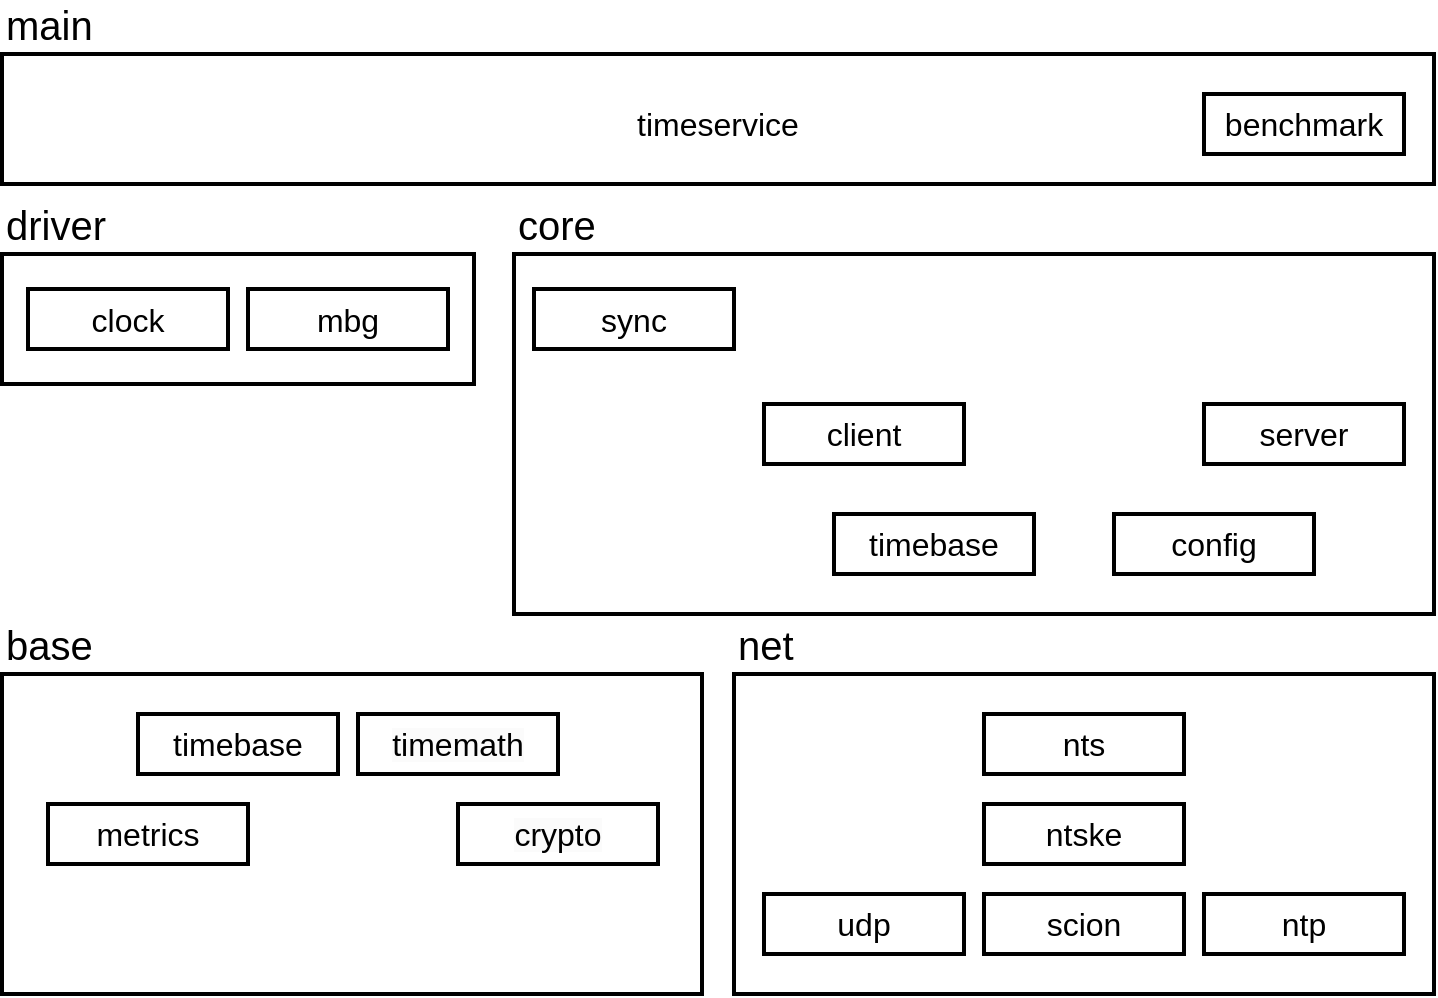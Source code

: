 <mxfile version="21.5.2" type="device">
  <diagram name="Page-1" id="HTUwYHt3VzpCZc9oLMJZ">
    <mxGraphModel dx="794" dy="522" grid="1" gridSize="10" guides="1" tooltips="1" connect="1" arrows="1" fold="1" page="1" pageScale="1" pageWidth="827" pageHeight="1169" math="0" shadow="0">
      <root>
        <mxCell id="0" />
        <mxCell id="1" parent="0" />
        <mxCell id="_VvQWjx-WPApXE7I4COp-24" value="main" style="rounded=0;whiteSpace=wrap;html=1;labelBackgroundColor=none;labelPosition=center;verticalLabelPosition=top;align=left;verticalAlign=bottom;fontSize=20;strokeWidth=2;fillColor=none;" parent="1" vertex="1">
          <mxGeometry x="64" y="40" width="716" height="65" as="geometry" />
        </mxCell>
        <mxCell id="_VvQWjx-WPApXE7I4COp-27" value="core" style="rounded=0;whiteSpace=wrap;html=1;labelBackgroundColor=none;labelPosition=center;verticalLabelPosition=top;align=left;verticalAlign=bottom;fontSize=20;strokeWidth=2;fillColor=none;" parent="1" vertex="1">
          <mxGeometry x="320" y="140" width="460" height="180" as="geometry" />
        </mxCell>
        <mxCell id="_VvQWjx-WPApXE7I4COp-28" value="sync" style="text;html=1;fillColor=none;align=center;verticalAlign=middle;whiteSpace=wrap;rounded=0;strokeWidth=2;fontSize=16;labelBackgroundColor=none;strokeColor=default;" parent="1" vertex="1">
          <mxGeometry x="330" y="157.5" width="100" height="30" as="geometry" />
        </mxCell>
        <mxCell id="_VvQWjx-WPApXE7I4COp-44" value="client" style="text;html=1;fillColor=none;align=center;verticalAlign=middle;whiteSpace=wrap;rounded=0;strokeWidth=2;fontSize=16;labelBackgroundColor=none;strokeColor=default;" parent="1" vertex="1">
          <mxGeometry x="445" y="215" width="100" height="30" as="geometry" />
        </mxCell>
        <mxCell id="_VvQWjx-WPApXE7I4COp-45" value="timebase" style="text;html=1;fillColor=none;align=center;verticalAlign=middle;whiteSpace=wrap;rounded=0;strokeWidth=2;fontSize=16;labelBackgroundColor=none;strokeColor=default;" parent="1" vertex="1">
          <mxGeometry x="480" y="270" width="100" height="30" as="geometry" />
        </mxCell>
        <mxCell id="_VvQWjx-WPApXE7I4COp-46" value="server" style="text;html=1;fillColor=none;align=center;verticalAlign=middle;whiteSpace=wrap;rounded=0;strokeWidth=2;fontSize=16;labelBackgroundColor=none;strokeColor=default;" parent="1" vertex="1">
          <mxGeometry x="665" y="215" width="100" height="30" as="geometry" />
        </mxCell>
        <mxCell id="_VvQWjx-WPApXE7I4COp-16" value="net" style="rounded=0;whiteSpace=wrap;html=1;labelBackgroundColor=none;labelPosition=center;verticalLabelPosition=top;align=left;verticalAlign=bottom;fontSize=20;strokeWidth=2;fillColor=none;" parent="1" vertex="1">
          <mxGeometry x="430" y="350" width="350" height="160" as="geometry" />
        </mxCell>
        <mxCell id="_VvQWjx-WPApXE7I4COp-13" value="udp" style="text;html=1;fillColor=none;align=center;verticalAlign=middle;whiteSpace=wrap;rounded=0;strokeWidth=2;fontSize=16;labelBackgroundColor=none;strokeColor=default;" parent="1" vertex="1">
          <mxGeometry x="445" y="460" width="100" height="30" as="geometry" />
        </mxCell>
        <mxCell id="_VvQWjx-WPApXE7I4COp-14" value="scion" style="text;html=1;fillColor=none;align=center;verticalAlign=middle;whiteSpace=wrap;rounded=0;strokeWidth=2;fontSize=16;labelBackgroundColor=none;strokeColor=default;" parent="1" vertex="1">
          <mxGeometry x="555" y="460" width="100" height="30" as="geometry" />
        </mxCell>
        <mxCell id="_VvQWjx-WPApXE7I4COp-15" value="ntp" style="text;html=1;fillColor=none;align=center;verticalAlign=middle;whiteSpace=wrap;rounded=0;strokeWidth=2;fontSize=16;labelBackgroundColor=none;strokeColor=default;" parent="1" vertex="1">
          <mxGeometry x="665" y="460" width="100" height="30" as="geometry" />
        </mxCell>
        <mxCell id="_VvQWjx-WPApXE7I4COp-47" value="timeservice" style="text;html=1;strokeColor=none;fillColor=none;align=center;verticalAlign=middle;whiteSpace=wrap;rounded=0;fontSize=16;" parent="1" vertex="1">
          <mxGeometry x="392" y="60" width="60" height="30" as="geometry" />
        </mxCell>
        <mxCell id="_VvQWjx-WPApXE7I4COp-19" value="driver" style="rounded=0;whiteSpace=wrap;html=1;labelBackgroundColor=none;labelPosition=center;verticalLabelPosition=top;align=left;verticalAlign=bottom;fontSize=20;strokeWidth=2;fillColor=none;" parent="1" vertex="1">
          <mxGeometry x="64" y="140" width="236" height="65" as="geometry" />
        </mxCell>
        <mxCell id="_VvQWjx-WPApXE7I4COp-20" value="clock" style="text;html=1;fillColor=none;align=center;verticalAlign=middle;whiteSpace=wrap;rounded=0;strokeWidth=2;fontSize=16;labelBackgroundColor=none;strokeColor=default;" parent="1" vertex="1">
          <mxGeometry x="77" y="157.5" width="100" height="30" as="geometry" />
        </mxCell>
        <mxCell id="_VvQWjx-WPApXE7I4COp-21" value="mbg" style="text;html=1;fillColor=none;align=center;verticalAlign=middle;whiteSpace=wrap;rounded=0;strokeWidth=2;fontSize=16;labelBackgroundColor=none;strokeColor=default;" parent="1" vertex="1">
          <mxGeometry x="187" y="157.5" width="100" height="30" as="geometry" />
        </mxCell>
        <mxCell id="_VvQWjx-WPApXE7I4COp-10" value="base" style="rounded=0;whiteSpace=wrap;html=1;labelBackgroundColor=none;labelPosition=center;verticalLabelPosition=top;align=left;verticalAlign=bottom;fontSize=20;strokeWidth=2;fillColor=none;" parent="1" vertex="1">
          <mxGeometry x="64" y="350" width="350" height="160" as="geometry" />
        </mxCell>
        <mxCell id="_VvQWjx-WPApXE7I4COp-2" value="timebase" style="text;html=1;fillColor=none;align=center;verticalAlign=middle;whiteSpace=wrap;rounded=0;strokeWidth=2;fontSize=16;labelBackgroundColor=none;strokeColor=default;" parent="1" vertex="1">
          <mxGeometry x="132" y="370" width="100" height="30" as="geometry" />
        </mxCell>
        <mxCell id="_VvQWjx-WPApXE7I4COp-3" value="&lt;span style=&quot;caret-color: rgb(0, 0, 0); color: rgb(0, 0, 0); font-family: Helvetica; font-size: 16px; font-style: normal; font-variant-caps: normal; font-weight: 400; letter-spacing: normal; text-align: center; text-indent: 0px; text-transform: none; word-spacing: 0px; -webkit-text-stroke-width: 0px; background-color: rgb(251, 251, 251); text-decoration: none; float: none; display: inline !important;&quot;&gt;timemath&lt;/span&gt;" style="text;html=1;fillColor=none;align=center;verticalAlign=middle;whiteSpace=wrap;rounded=0;strokeWidth=2;fontSize=16;labelBackgroundColor=none;strokeColor=default;" parent="1" vertex="1">
          <mxGeometry x="242" y="370" width="100" height="30" as="geometry" />
        </mxCell>
        <mxCell id="_VvQWjx-WPApXE7I4COp-4" value="metrics" style="text;html=1;fillColor=none;align=center;verticalAlign=middle;whiteSpace=wrap;rounded=0;strokeWidth=2;fontSize=16;labelBackgroundColor=none;strokeColor=default;" parent="1" vertex="1">
          <mxGeometry x="87" y="415" width="100" height="30" as="geometry" />
        </mxCell>
        <mxCell id="xHCFgI9b48PevKOFVy4T-2" value="&lt;span style=&quot;caret-color: rgb(0, 0, 0); color: rgb(0, 0, 0); font-family: Helvetica; font-size: 16px; font-style: normal; font-variant-caps: normal; font-weight: 400; letter-spacing: normal; text-align: center; text-indent: 0px; text-transform: none; word-spacing: 0px; -webkit-text-stroke-width: 0px; background-color: rgb(251, 251, 251); text-decoration: none; float: none; display: inline !important;&quot;&gt;crypto&lt;/span&gt;" style="text;html=1;fillColor=none;align=center;verticalAlign=middle;whiteSpace=wrap;rounded=0;strokeWidth=2;fontSize=16;labelBackgroundColor=none;strokeColor=default;" vertex="1" parent="1">
          <mxGeometry x="292" y="415" width="100" height="30" as="geometry" />
        </mxCell>
        <mxCell id="xHCFgI9b48PevKOFVy4T-3" value="ntske" style="text;html=1;fillColor=none;align=center;verticalAlign=middle;whiteSpace=wrap;rounded=0;strokeWidth=2;fontSize=16;labelBackgroundColor=none;strokeColor=default;" vertex="1" parent="1">
          <mxGeometry x="555" y="415" width="100" height="30" as="geometry" />
        </mxCell>
        <mxCell id="xHCFgI9b48PevKOFVy4T-4" value="nts" style="text;html=1;fillColor=none;align=center;verticalAlign=middle;whiteSpace=wrap;rounded=0;strokeWidth=2;fontSize=16;labelBackgroundColor=none;strokeColor=default;" vertex="1" parent="1">
          <mxGeometry x="555" y="370" width="100" height="30" as="geometry" />
        </mxCell>
        <mxCell id="xHCFgI9b48PevKOFVy4T-5" value="benchmark" style="text;html=1;fillColor=none;align=center;verticalAlign=middle;whiteSpace=wrap;rounded=0;strokeWidth=2;fontSize=16;labelBackgroundColor=none;strokeColor=default;" vertex="1" parent="1">
          <mxGeometry x="665" y="60" width="100" height="30" as="geometry" />
        </mxCell>
        <mxCell id="xHCFgI9b48PevKOFVy4T-6" value="config" style="text;html=1;fillColor=none;align=center;verticalAlign=middle;whiteSpace=wrap;rounded=0;strokeWidth=2;fontSize=16;labelBackgroundColor=none;strokeColor=default;" vertex="1" parent="1">
          <mxGeometry x="620" y="270" width="100" height="30" as="geometry" />
        </mxCell>
      </root>
    </mxGraphModel>
  </diagram>
</mxfile>
